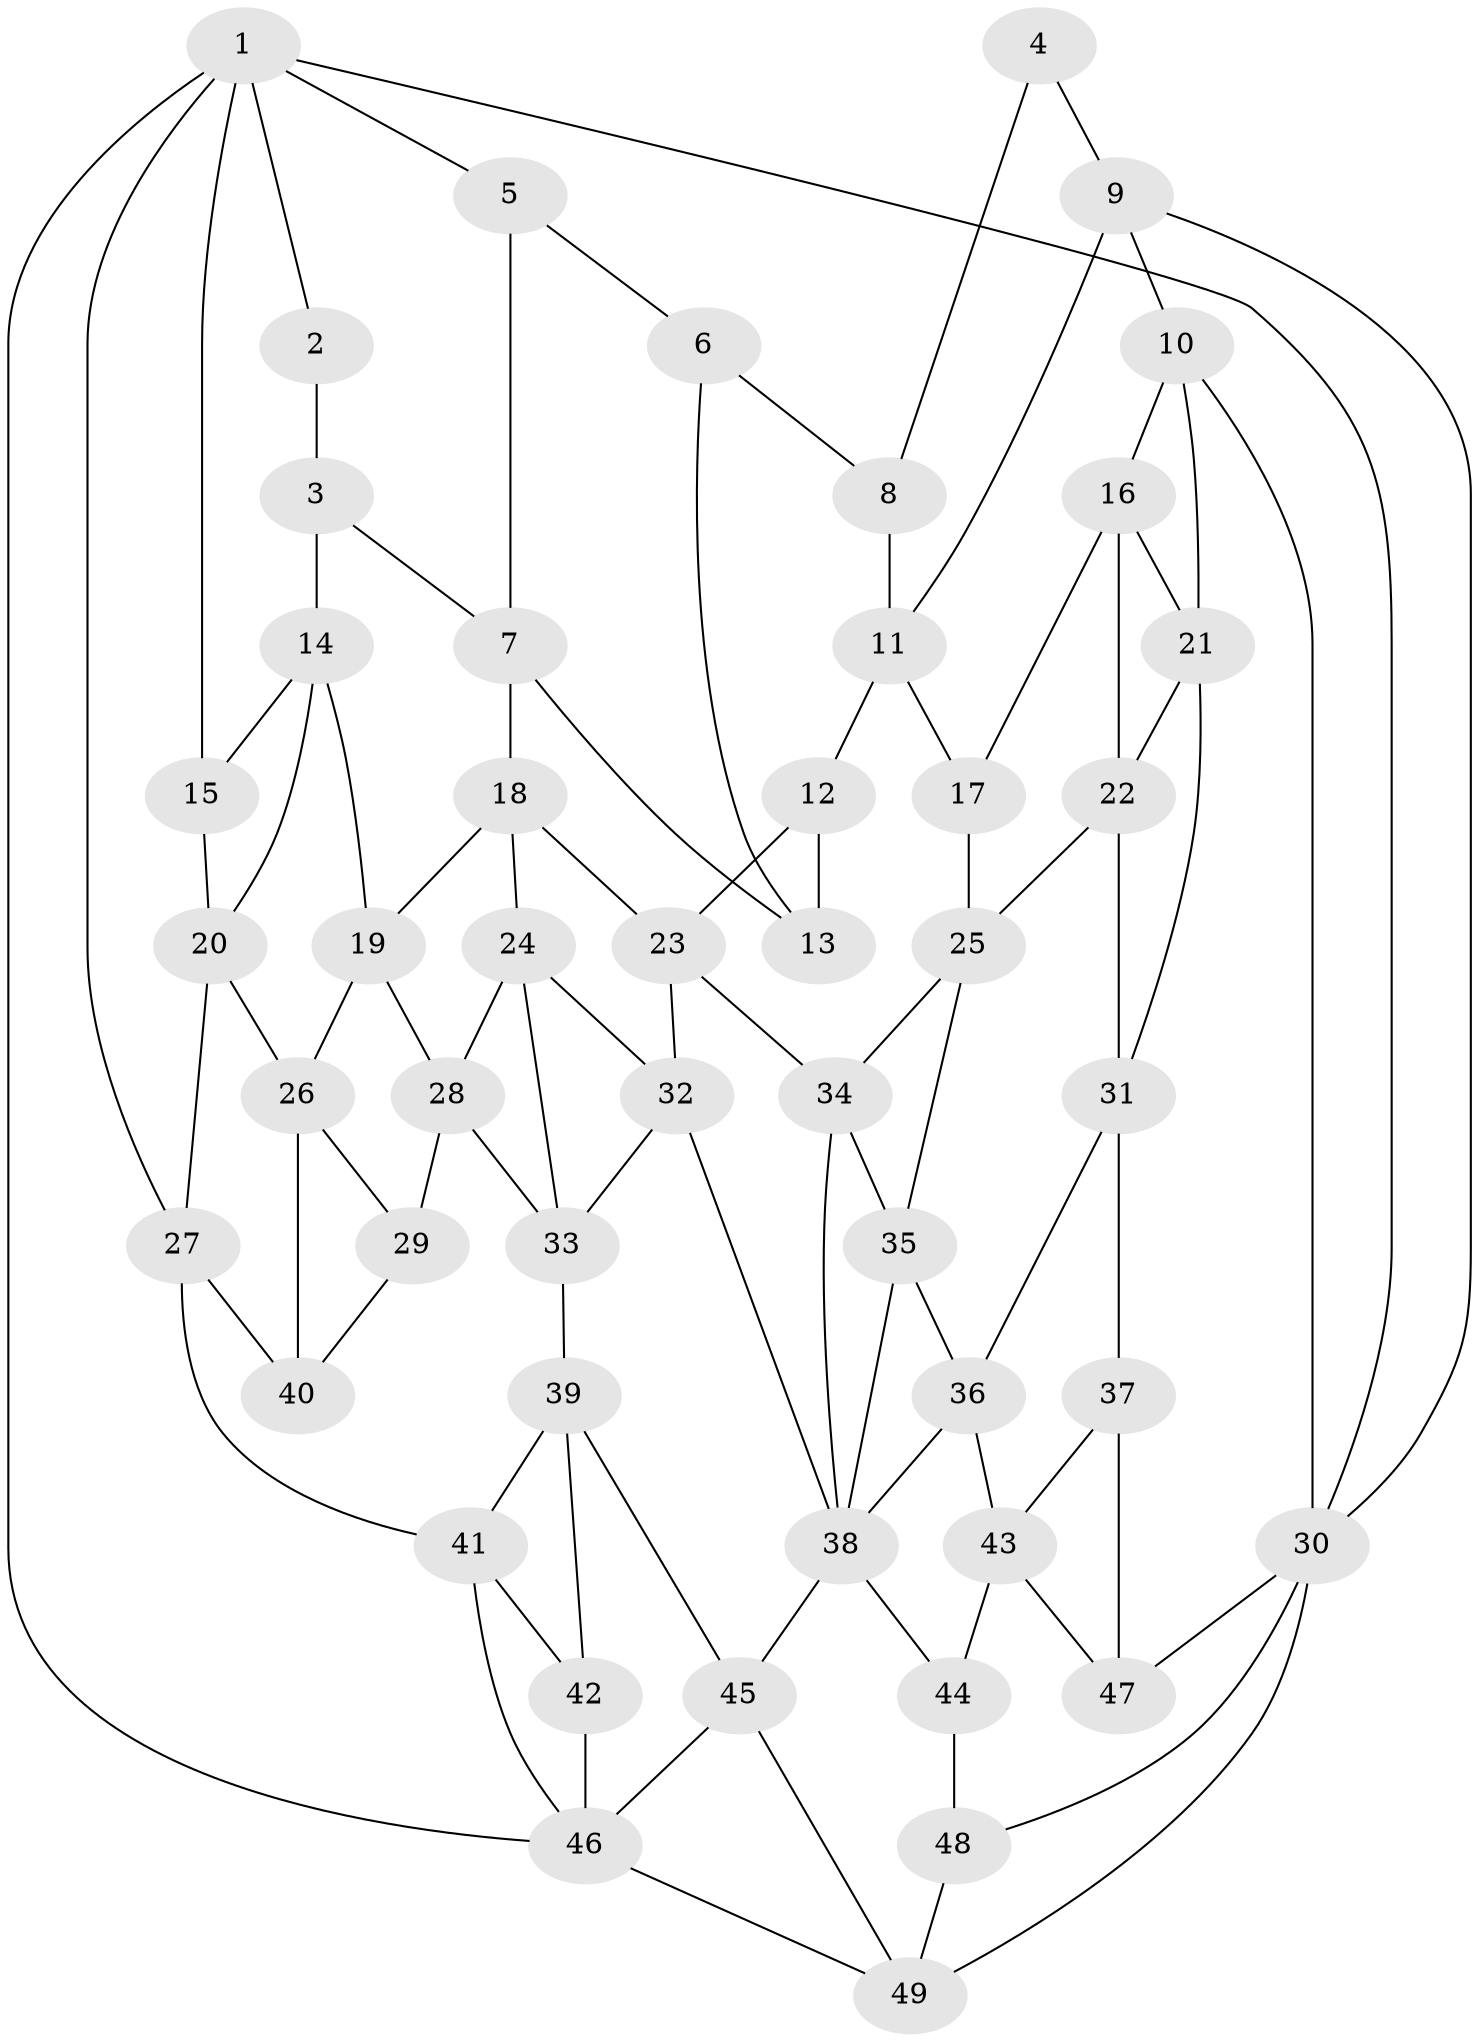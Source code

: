 // original degree distribution, {4: 0.2268041237113402, 6: 0.23711340206185566, 5: 0.4948453608247423, 3: 0.041237113402061855}
// Generated by graph-tools (version 1.1) at 2025/27/03/09/25 03:27:15]
// undirected, 49 vertices, 92 edges
graph export_dot {
graph [start="1"]
  node [color=gray90,style=filled];
  1;
  2;
  3;
  4;
  5;
  6;
  7;
  8;
  9;
  10;
  11;
  12;
  13;
  14;
  15;
  16;
  17;
  18;
  19;
  20;
  21;
  22;
  23;
  24;
  25;
  26;
  27;
  28;
  29;
  30;
  31;
  32;
  33;
  34;
  35;
  36;
  37;
  38;
  39;
  40;
  41;
  42;
  43;
  44;
  45;
  46;
  47;
  48;
  49;
  1 -- 2 [weight=1.0];
  1 -- 5 [weight=1.0];
  1 -- 15 [weight=1.0];
  1 -- 27 [weight=1.0];
  1 -- 30 [weight=1.0];
  1 -- 46 [weight=1.0];
  2 -- 3 [weight=2.0];
  3 -- 7 [weight=1.0];
  3 -- 14 [weight=1.0];
  4 -- 8 [weight=1.0];
  4 -- 9 [weight=1.0];
  5 -- 6 [weight=1.0];
  5 -- 7 [weight=1.0];
  6 -- 8 [weight=1.0];
  6 -- 13 [weight=2.0];
  7 -- 13 [weight=1.0];
  7 -- 18 [weight=1.0];
  8 -- 11 [weight=1.0];
  9 -- 10 [weight=1.0];
  9 -- 11 [weight=1.0];
  9 -- 30 [weight=1.0];
  10 -- 16 [weight=1.0];
  10 -- 21 [weight=1.0];
  10 -- 30 [weight=1.0];
  11 -- 12 [weight=1.0];
  11 -- 17 [weight=1.0];
  12 -- 13 [weight=1.0];
  12 -- 23 [weight=1.0];
  14 -- 15 [weight=1.0];
  14 -- 19 [weight=1.0];
  14 -- 20 [weight=1.0];
  15 -- 20 [weight=1.0];
  16 -- 17 [weight=1.0];
  16 -- 21 [weight=1.0];
  16 -- 22 [weight=1.0];
  17 -- 25 [weight=1.0];
  18 -- 19 [weight=1.0];
  18 -- 23 [weight=1.0];
  18 -- 24 [weight=1.0];
  19 -- 26 [weight=1.0];
  19 -- 28 [weight=1.0];
  20 -- 26 [weight=1.0];
  20 -- 27 [weight=1.0];
  21 -- 22 [weight=1.0];
  21 -- 31 [weight=1.0];
  22 -- 25 [weight=1.0];
  22 -- 31 [weight=1.0];
  23 -- 32 [weight=1.0];
  23 -- 34 [weight=1.0];
  24 -- 28 [weight=1.0];
  24 -- 32 [weight=1.0];
  24 -- 33 [weight=1.0];
  25 -- 34 [weight=1.0];
  25 -- 35 [weight=1.0];
  26 -- 29 [weight=1.0];
  26 -- 40 [weight=1.0];
  27 -- 40 [weight=1.0];
  27 -- 41 [weight=1.0];
  28 -- 29 [weight=1.0];
  28 -- 33 [weight=1.0];
  29 -- 40 [weight=1.0];
  30 -- 47 [weight=1.0];
  30 -- 48 [weight=1.0];
  30 -- 49 [weight=1.0];
  31 -- 36 [weight=1.0];
  31 -- 37 [weight=1.0];
  32 -- 33 [weight=1.0];
  32 -- 38 [weight=1.0];
  33 -- 39 [weight=1.0];
  34 -- 35 [weight=1.0];
  34 -- 38 [weight=1.0];
  35 -- 36 [weight=1.0];
  35 -- 38 [weight=1.0];
  36 -- 38 [weight=1.0];
  36 -- 43 [weight=1.0];
  37 -- 43 [weight=1.0];
  37 -- 47 [weight=2.0];
  38 -- 44 [weight=1.0];
  38 -- 45 [weight=1.0];
  39 -- 41 [weight=1.0];
  39 -- 42 [weight=1.0];
  39 -- 45 [weight=1.0];
  41 -- 42 [weight=1.0];
  41 -- 46 [weight=1.0];
  42 -- 46 [weight=1.0];
  43 -- 44 [weight=1.0];
  43 -- 47 [weight=1.0];
  44 -- 48 [weight=2.0];
  45 -- 46 [weight=1.0];
  45 -- 49 [weight=1.0];
  46 -- 49 [weight=1.0];
  48 -- 49 [weight=1.0];
}
